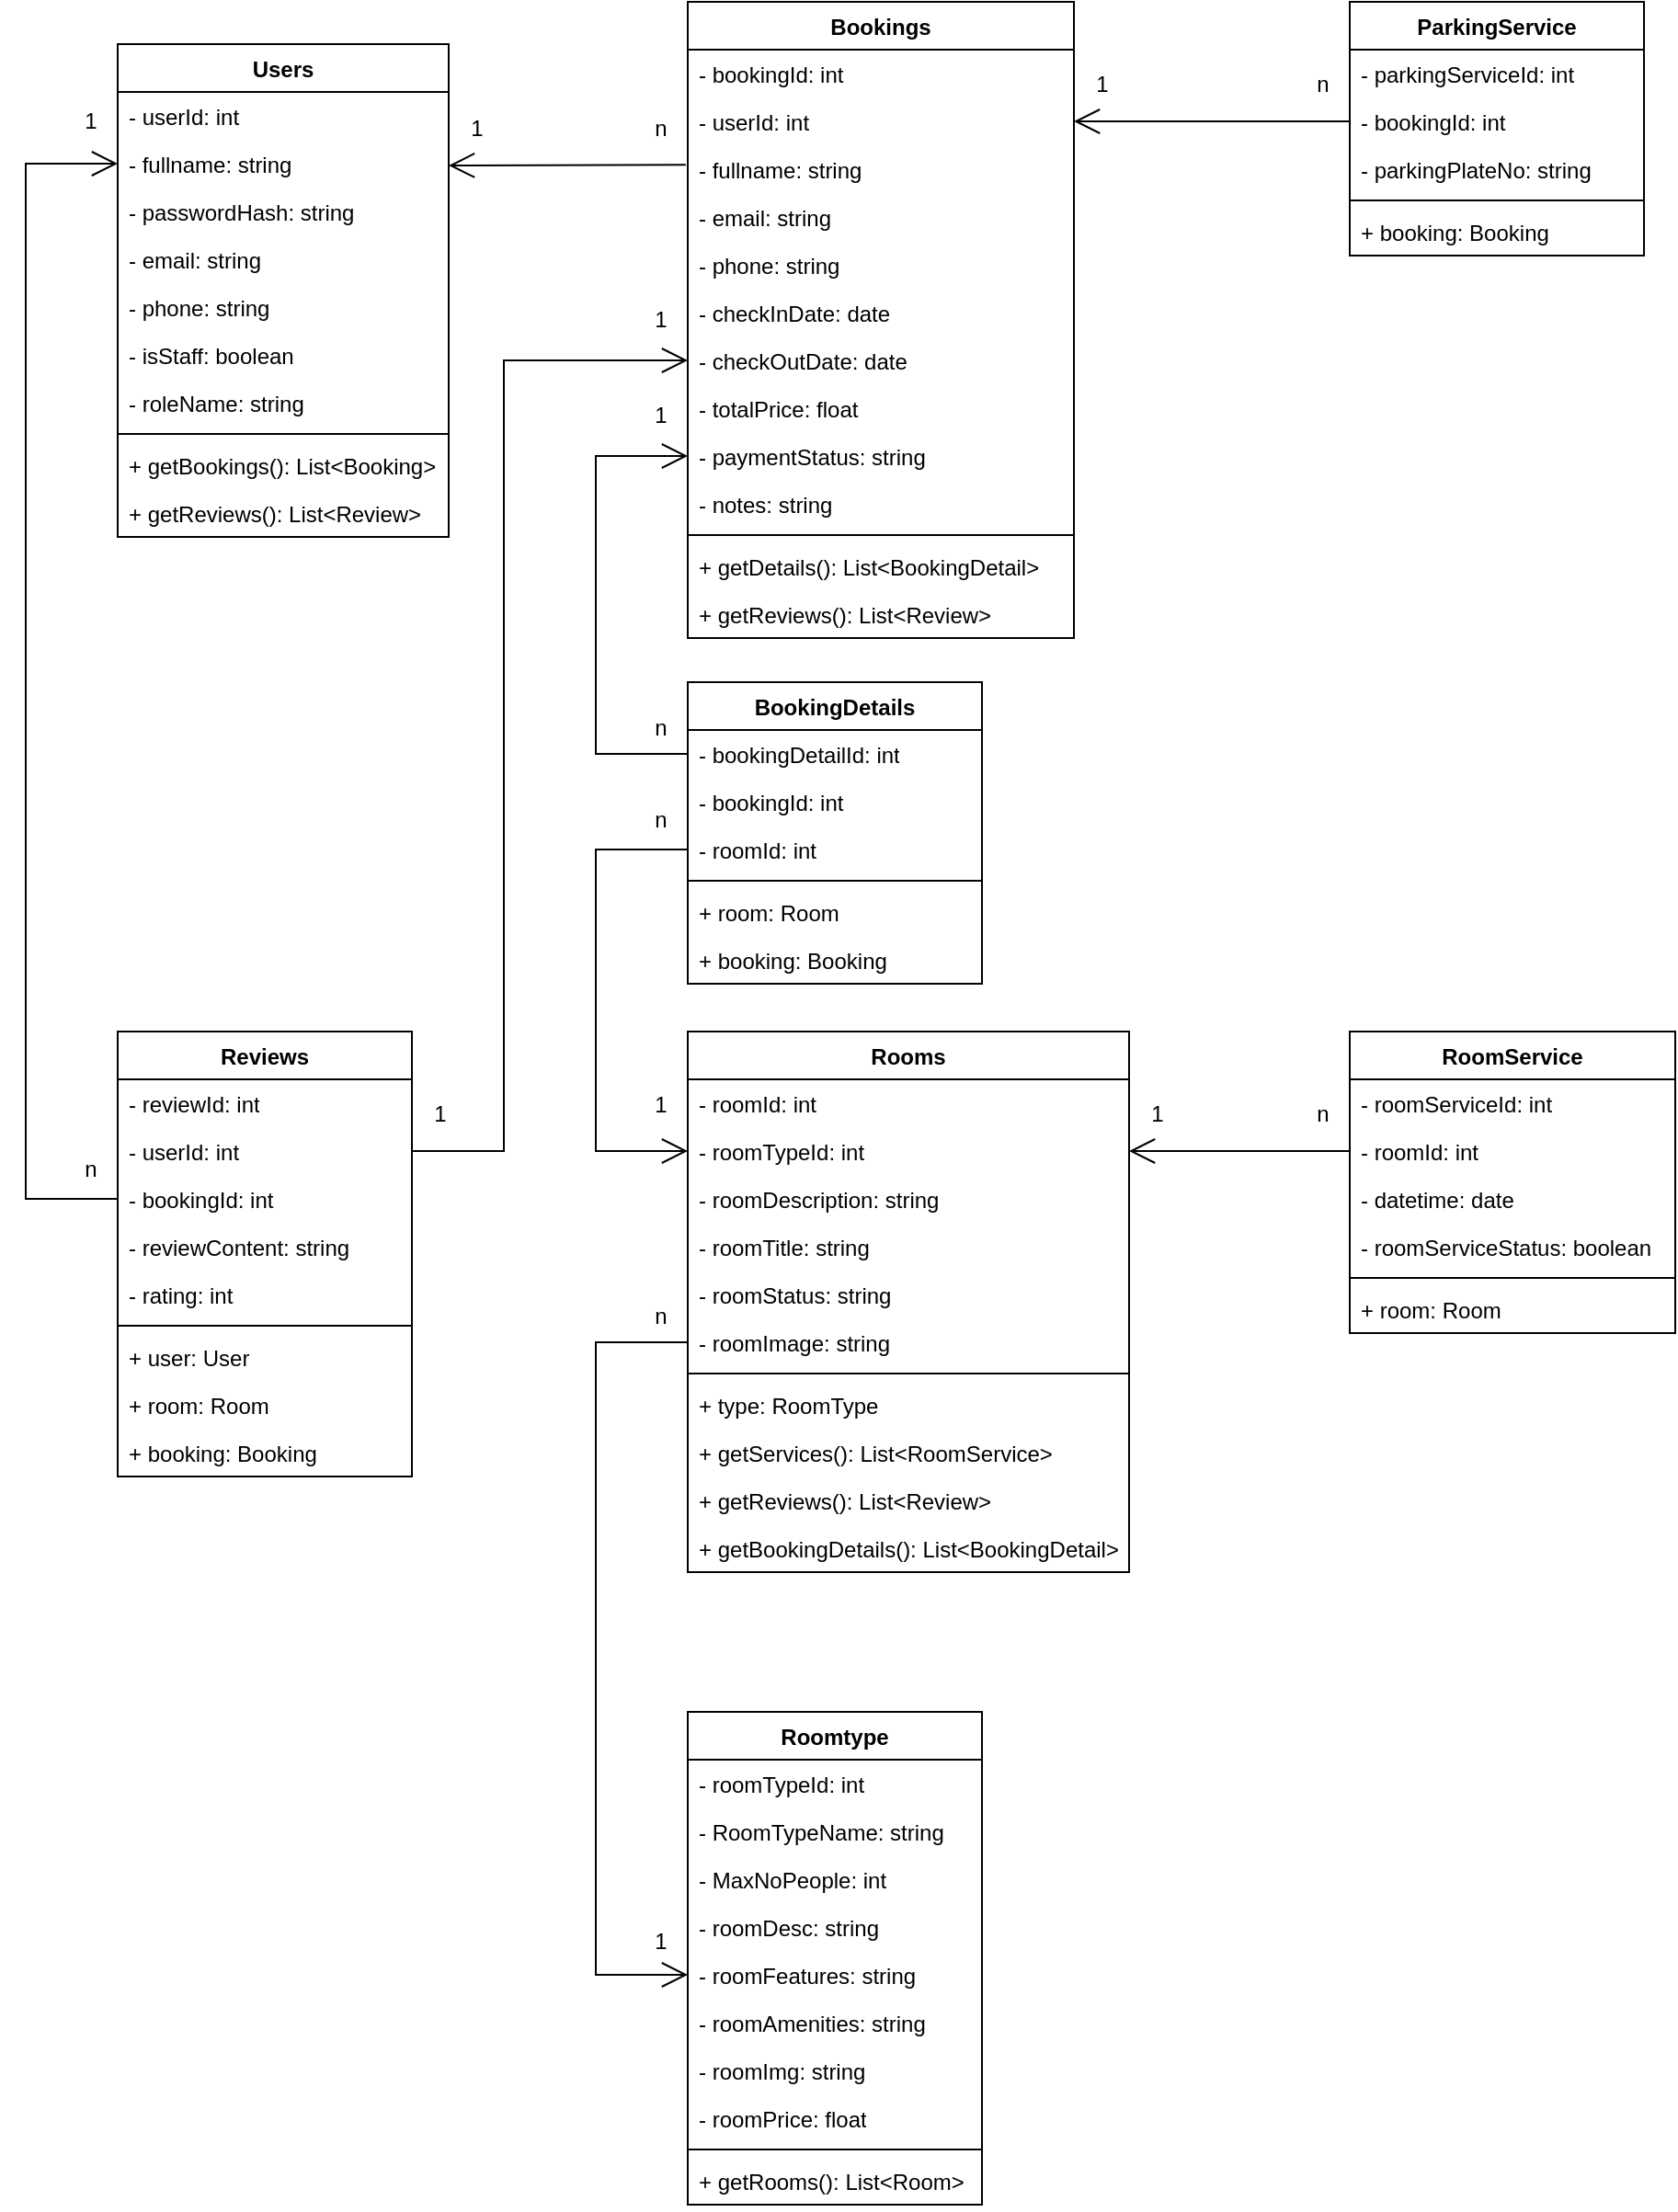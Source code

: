 <mxfile version="26.2.15">
  <diagram id="C5RBs43oDa-KdzZeNtuy" name="Page-1">
    <mxGraphModel dx="776" dy="907" grid="1" gridSize="10" guides="1" tooltips="1" connect="1" arrows="1" fold="1" page="1" pageScale="1" pageWidth="827" pageHeight="1169" math="0" shadow="0">
      <root>
        <mxCell id="WIyWlLk6GJQsqaUBKTNV-0" />
        <mxCell id="WIyWlLk6GJQsqaUBKTNV-1" parent="WIyWlLk6GJQsqaUBKTNV-0" />
        <mxCell id="vEDrDZnpiH5CbbKjE6tV-0" value="Users" style="swimlane;fontStyle=1;align=center;verticalAlign=top;childLayout=stackLayout;horizontal=1;startSize=26;horizontalStack=0;resizeParent=1;resizeParentMax=0;resizeLast=0;collapsible=1;marginBottom=0;whiteSpace=wrap;html=1;" parent="WIyWlLk6GJQsqaUBKTNV-1" vertex="1">
          <mxGeometry x="80" y="23" width="180" height="268" as="geometry" />
        </mxCell>
        <mxCell id="vEDrDZnpiH5CbbKjE6tV-1" value="- userId: int" style="text;strokeColor=none;fillColor=none;align=left;verticalAlign=top;spacingLeft=4;spacingRight=4;overflow=hidden;rotatable=0;points=[[0,0.5],[1,0.5]];portConstraint=eastwest;whiteSpace=wrap;html=1;" parent="vEDrDZnpiH5CbbKjE6tV-0" vertex="1">
          <mxGeometry y="26" width="180" height="26" as="geometry" />
        </mxCell>
        <mxCell id="vEDrDZnpiH5CbbKjE6tV-4" value="- fullname: string&lt;span style=&quot;color: rgba(0, 0, 0, 0); font-family: monospace; font-size: 0px; text-wrap-mode: nowrap;&quot;&gt;%3CmxGraphModel%3E%3Croot%3E%3CmxCell%20id%3D%220%22%2F%3E%3CmxCell%20id%3D%221%22%20parent%3D%220%22%2F%3E%3CmxCell%20id%3D%222%22%20value%3D%22%2B%20userId%3A%20int%22%20style%3D%22text%3BstrokeColor%3Dnone%3BfillColor%3Dnone%3Balign%3Dleft%3BverticalAlign%3Dtop%3BspacingLeft%3D4%3BspacingRight%3D4%3Boverflow%3Dhidden%3Brotatable%3D0%3Bpoints%3D%5B%5B0%2C0.5%5D%2C%5B1%2C0.5%5D%5D%3BportConstraint%3Deastwest%3BwhiteSpace%3Dwrap%3Bhtml%3D1%3B%22%20vertex%3D%221%22%20parent%3D%221%22%3E%3CmxGeometry%20x%3D%2290%22%20y%3D%2266%22%20width%3D%22160%22%20height%3D%2226%22%20as%3D%22geometry%22%2F%3E%3C%2FmxCell%3E%3C%2Froot%3E%3C%2FmxGraphModel%3E&lt;/span&gt;" style="text;strokeColor=none;fillColor=none;align=left;verticalAlign=top;spacingLeft=4;spacingRight=4;overflow=hidden;rotatable=0;points=[[0,0.5],[1,0.5]];portConstraint=eastwest;whiteSpace=wrap;html=1;" parent="vEDrDZnpiH5CbbKjE6tV-0" vertex="1">
          <mxGeometry y="52" width="180" height="26" as="geometry" />
        </mxCell>
        <mxCell id="2OZeZsZxE610ZGhc6zWZ-0" value="- passwordHash: string" style="text;strokeColor=none;fillColor=none;align=left;verticalAlign=top;spacingLeft=4;spacingRight=4;overflow=hidden;rotatable=0;points=[[0,0.5],[1,0.5]];portConstraint=eastwest;whiteSpace=wrap;html=1;" parent="vEDrDZnpiH5CbbKjE6tV-0" vertex="1">
          <mxGeometry y="78" width="180" height="26" as="geometry" />
        </mxCell>
        <mxCell id="vEDrDZnpiH5CbbKjE6tV-5" value="- email: string" style="text;strokeColor=none;fillColor=none;align=left;verticalAlign=top;spacingLeft=4;spacingRight=4;overflow=hidden;rotatable=0;points=[[0,0.5],[1,0.5]];portConstraint=eastwest;whiteSpace=wrap;html=1;" parent="vEDrDZnpiH5CbbKjE6tV-0" vertex="1">
          <mxGeometry y="104" width="180" height="26" as="geometry" />
        </mxCell>
        <mxCell id="vEDrDZnpiH5CbbKjE6tV-6" value="- phone: string" style="text;strokeColor=none;fillColor=none;align=left;verticalAlign=top;spacingLeft=4;spacingRight=4;overflow=hidden;rotatable=0;points=[[0,0.5],[1,0.5]];portConstraint=eastwest;whiteSpace=wrap;html=1;" parent="vEDrDZnpiH5CbbKjE6tV-0" vertex="1">
          <mxGeometry y="130" width="180" height="26" as="geometry" />
        </mxCell>
        <mxCell id="vEDrDZnpiH5CbbKjE6tV-7" value="- isStaff: boolean" style="text;strokeColor=none;fillColor=none;align=left;verticalAlign=top;spacingLeft=4;spacingRight=4;overflow=hidden;rotatable=0;points=[[0,0.5],[1,0.5]];portConstraint=eastwest;whiteSpace=wrap;html=1;" parent="vEDrDZnpiH5CbbKjE6tV-0" vertex="1">
          <mxGeometry y="156" width="180" height="26" as="geometry" />
        </mxCell>
        <mxCell id="vEDrDZnpiH5CbbKjE6tV-8" value="- roleName: string" style="text;strokeColor=none;fillColor=none;align=left;verticalAlign=top;spacingLeft=4;spacingRight=4;overflow=hidden;rotatable=0;points=[[0,0.5],[1,0.5]];portConstraint=eastwest;whiteSpace=wrap;html=1;" parent="vEDrDZnpiH5CbbKjE6tV-0" vertex="1">
          <mxGeometry y="182" width="180" height="26" as="geometry" />
        </mxCell>
        <mxCell id="vEDrDZnpiH5CbbKjE6tV-2" value="" style="line;strokeWidth=1;fillColor=none;align=left;verticalAlign=middle;spacingTop=-1;spacingLeft=3;spacingRight=3;rotatable=0;labelPosition=right;points=[];portConstraint=eastwest;strokeColor=inherit;" parent="vEDrDZnpiH5CbbKjE6tV-0" vertex="1">
          <mxGeometry y="208" width="180" height="8" as="geometry" />
        </mxCell>
        <mxCell id="--aopiE_S6qEhzwqPp9I-0" value="+ getBookings(): List&amp;lt;Booking&amp;gt;" style="text;strokeColor=none;fillColor=none;align=left;verticalAlign=top;spacingLeft=4;spacingRight=4;overflow=hidden;rotatable=0;points=[[0,0.5],[1,0.5]];portConstraint=eastwest;whiteSpace=wrap;html=1;" parent="vEDrDZnpiH5CbbKjE6tV-0" vertex="1">
          <mxGeometry y="216" width="180" height="26" as="geometry" />
        </mxCell>
        <mxCell id="vEDrDZnpiH5CbbKjE6tV-3" value="+ getReviews(): List&amp;lt;Review&amp;gt;" style="text;strokeColor=none;fillColor=none;align=left;verticalAlign=top;spacingLeft=4;spacingRight=4;overflow=hidden;rotatable=0;points=[[0,0.5],[1,0.5]];portConstraint=eastwest;whiteSpace=wrap;html=1;" parent="vEDrDZnpiH5CbbKjE6tV-0" vertex="1">
          <mxGeometry y="242" width="180" height="26" as="geometry" />
        </mxCell>
        <mxCell id="vEDrDZnpiH5CbbKjE6tV-65" value="Bookings" style="swimlane;fontStyle=1;align=center;verticalAlign=top;childLayout=stackLayout;horizontal=1;startSize=26;horizontalStack=0;resizeParent=1;resizeParentMax=0;resizeLast=0;collapsible=1;marginBottom=0;whiteSpace=wrap;html=1;" parent="WIyWlLk6GJQsqaUBKTNV-1" vertex="1">
          <mxGeometry x="390" width="210" height="346" as="geometry" />
        </mxCell>
        <mxCell id="vEDrDZnpiH5CbbKjE6tV-74" value="- bookingId: int" style="text;strokeColor=none;fillColor=none;align=left;verticalAlign=top;spacingLeft=4;spacingRight=4;overflow=hidden;rotatable=0;points=[[0,0.5],[1,0.5]];portConstraint=eastwest;whiteSpace=wrap;html=1;" parent="vEDrDZnpiH5CbbKjE6tV-65" vertex="1">
          <mxGeometry y="26" width="210" height="26" as="geometry" />
        </mxCell>
        <mxCell id="vEDrDZnpiH5CbbKjE6tV-66" value="- userId: int" style="text;strokeColor=none;fillColor=none;align=left;verticalAlign=top;spacingLeft=4;spacingRight=4;overflow=hidden;rotatable=0;points=[[0,0.5],[1,0.5]];portConstraint=eastwest;whiteSpace=wrap;html=1;" parent="vEDrDZnpiH5CbbKjE6tV-65" vertex="1">
          <mxGeometry y="52" width="210" height="26" as="geometry" />
        </mxCell>
        <mxCell id="vEDrDZnpiH5CbbKjE6tV-67" value="- fullname: string&lt;span style=&quot;color: rgba(0, 0, 0, 0); font-family: monospace; font-size: 0px; text-wrap-mode: nowrap;&quot;&gt;%3CmxGraphModel%3E%3Croot%3E%3CmxCell%20id%3D%220%22%2F%3E%3CmxCell%20id%3D%221%22%20parent%3D%220%22%2F%3E%3CmxCell%20id%3D%222%22%20value%3D%22%2B%20userId%3A%20int%22%20style%3D%22text%3BstrokeColor%3Dnone%3BfillColor%3Dnone%3Balign%3Dleft%3BverticalAlign%3Dtop%3BspacingLeft%3D4%3BspacingRight%3D4%3Boverflow%3Dhidden%3Brotatable%3D0%3Bpoints%3D%5B%5B0%2C0.5%5D%2C%5B1%2C0.5%5D%5D%3BportConstraint%3Deastwest%3BwhiteSpace%3Dwrap%3Bhtml%3D1%3B%22%20vertex%3D%221%22%20parent%3D%221%22%3E%3CmxGeometry%20x%3D%2290%22%20y%3D%2266%22%20width%3D%22160%22%20height%3D%2226%22%20as%3D%22geometry%22%2F%3E%3C%2FmxCell%3E%3C%2Froot%3E%3C%2FmxGraphModel%3E&lt;/span&gt;" style="text;strokeColor=none;fillColor=none;align=left;verticalAlign=top;spacingLeft=4;spacingRight=4;overflow=hidden;rotatable=0;points=[[0,0.5],[1,0.5]];portConstraint=eastwest;whiteSpace=wrap;html=1;" parent="vEDrDZnpiH5CbbKjE6tV-65" vertex="1">
          <mxGeometry y="78" width="210" height="26" as="geometry" />
        </mxCell>
        <mxCell id="vEDrDZnpiH5CbbKjE6tV-68" value="- email: string" style="text;strokeColor=none;fillColor=none;align=left;verticalAlign=top;spacingLeft=4;spacingRight=4;overflow=hidden;rotatable=0;points=[[0,0.5],[1,0.5]];portConstraint=eastwest;whiteSpace=wrap;html=1;" parent="vEDrDZnpiH5CbbKjE6tV-65" vertex="1">
          <mxGeometry y="104" width="210" height="26" as="geometry" />
        </mxCell>
        <mxCell id="vEDrDZnpiH5CbbKjE6tV-69" value="- phone: string" style="text;strokeColor=none;fillColor=none;align=left;verticalAlign=top;spacingLeft=4;spacingRight=4;overflow=hidden;rotatable=0;points=[[0,0.5],[1,0.5]];portConstraint=eastwest;whiteSpace=wrap;html=1;" parent="vEDrDZnpiH5CbbKjE6tV-65" vertex="1">
          <mxGeometry y="130" width="210" height="26" as="geometry" />
        </mxCell>
        <mxCell id="vEDrDZnpiH5CbbKjE6tV-70" value="- checkInDate: date" style="text;strokeColor=none;fillColor=none;align=left;verticalAlign=top;spacingLeft=4;spacingRight=4;overflow=hidden;rotatable=0;points=[[0,0.5],[1,0.5]];portConstraint=eastwest;whiteSpace=wrap;html=1;" parent="vEDrDZnpiH5CbbKjE6tV-65" vertex="1">
          <mxGeometry y="156" width="210" height="26" as="geometry" />
        </mxCell>
        <mxCell id="vEDrDZnpiH5CbbKjE6tV-71" value="- checkOutDate: date" style="text;strokeColor=none;fillColor=none;align=left;verticalAlign=top;spacingLeft=4;spacingRight=4;overflow=hidden;rotatable=0;points=[[0,0.5],[1,0.5]];portConstraint=eastwest;whiteSpace=wrap;html=1;" parent="vEDrDZnpiH5CbbKjE6tV-65" vertex="1">
          <mxGeometry y="182" width="210" height="26" as="geometry" />
        </mxCell>
        <mxCell id="vEDrDZnpiH5CbbKjE6tV-75" value="- totalPrice: float" style="text;strokeColor=none;fillColor=none;align=left;verticalAlign=top;spacingLeft=4;spacingRight=4;overflow=hidden;rotatable=0;points=[[0,0.5],[1,0.5]];portConstraint=eastwest;whiteSpace=wrap;html=1;" parent="vEDrDZnpiH5CbbKjE6tV-65" vertex="1">
          <mxGeometry y="208" width="210" height="26" as="geometry" />
        </mxCell>
        <mxCell id="vEDrDZnpiH5CbbKjE6tV-76" value="- paymentStatus: string" style="text;strokeColor=none;fillColor=none;align=left;verticalAlign=top;spacingLeft=4;spacingRight=4;overflow=hidden;rotatable=0;points=[[0,0.5],[1,0.5]];portConstraint=eastwest;whiteSpace=wrap;html=1;" parent="vEDrDZnpiH5CbbKjE6tV-65" vertex="1">
          <mxGeometry y="234" width="210" height="26" as="geometry" />
        </mxCell>
        <mxCell id="2OZeZsZxE610ZGhc6zWZ-1" value="- notes: string" style="text;strokeColor=none;fillColor=none;align=left;verticalAlign=top;spacingLeft=4;spacingRight=4;overflow=hidden;rotatable=0;points=[[0,0.5],[1,0.5]];portConstraint=eastwest;whiteSpace=wrap;html=1;" parent="vEDrDZnpiH5CbbKjE6tV-65" vertex="1">
          <mxGeometry y="260" width="210" height="26" as="geometry" />
        </mxCell>
        <mxCell id="vEDrDZnpiH5CbbKjE6tV-72" value="" style="line;strokeWidth=1;fillColor=none;align=left;verticalAlign=middle;spacingTop=-1;spacingLeft=3;spacingRight=3;rotatable=0;labelPosition=right;points=[];portConstraint=eastwest;strokeColor=inherit;" parent="vEDrDZnpiH5CbbKjE6tV-65" vertex="1">
          <mxGeometry y="286" width="210" height="8" as="geometry" />
        </mxCell>
        <mxCell id="vEDrDZnpiH5CbbKjE6tV-73" value="+ getDetails(): List&amp;lt;BookingDetail&amp;gt;" style="text;strokeColor=none;fillColor=none;align=left;verticalAlign=top;spacingLeft=4;spacingRight=4;overflow=hidden;rotatable=0;points=[[0,0.5],[1,0.5]];portConstraint=eastwest;whiteSpace=wrap;html=1;" parent="vEDrDZnpiH5CbbKjE6tV-65" vertex="1">
          <mxGeometry y="294" width="210" height="26" as="geometry" />
        </mxCell>
        <mxCell id="--aopiE_S6qEhzwqPp9I-5" value="+ getReviews(): List&amp;lt;Review&amp;gt;" style="text;strokeColor=none;fillColor=none;align=left;verticalAlign=top;spacingLeft=4;spacingRight=4;overflow=hidden;rotatable=0;points=[[0,0.5],[1,0.5]];portConstraint=eastwest;whiteSpace=wrap;html=1;" parent="vEDrDZnpiH5CbbKjE6tV-65" vertex="1">
          <mxGeometry y="320" width="210" height="26" as="geometry" />
        </mxCell>
        <mxCell id="vEDrDZnpiH5CbbKjE6tV-77" value="ParkingService" style="swimlane;fontStyle=1;align=center;verticalAlign=top;childLayout=stackLayout;horizontal=1;startSize=26;horizontalStack=0;resizeParent=1;resizeParentMax=0;resizeLast=0;collapsible=1;marginBottom=0;whiteSpace=wrap;html=1;" parent="WIyWlLk6GJQsqaUBKTNV-1" vertex="1">
          <mxGeometry x="750" width="160" height="138" as="geometry" />
        </mxCell>
        <mxCell id="vEDrDZnpiH5CbbKjE6tV-78" value="- parkingServiceId: int" style="text;strokeColor=none;fillColor=none;align=left;verticalAlign=top;spacingLeft=4;spacingRight=4;overflow=hidden;rotatable=0;points=[[0,0.5],[1,0.5]];portConstraint=eastwest;whiteSpace=wrap;html=1;" parent="vEDrDZnpiH5CbbKjE6tV-77" vertex="1">
          <mxGeometry y="26" width="160" height="26" as="geometry" />
        </mxCell>
        <mxCell id="vEDrDZnpiH5CbbKjE6tV-79" value="- bookingId: int&lt;span style=&quot;color: rgba(0, 0, 0, 0); font-family: monospace; font-size: 0px; text-wrap-mode: nowrap;&quot;&gt;%3CmxGraphModel%3E%3Croot%3E%3CmxCell%20id%3D%220%22%2F%3E%3CmxCell%20id%3D%221%22%20parent%3D%220%22%2F%3E%3CmxCell%20id%3D%222%22%20value%3D%22%2B%20userId%3A%20int%22%20style%3D%22text%3BstrokeColor%3Dnone%3BfillColor%3Dnone%3Balign%3Dleft%3BverticalAlign%3Dtop%3BspacingLeft%3D4%3BspacingRight%3D4%3Boverflow%3Dhidden%3Brotatable%3D0%3Bpoints%3D%5B%5B0%2C0.5%5D%2C%5B1%2C0.5%5D%5D%3BportConstraint%3Deastwest%3BwhiteSpace%3Dwrap%3Bhtml%3D1%3B%22%20vertex%3D%221%22%20parent%3D%221%22%3E%3CmxGeometry%20x%3D%2290%22%20y%3D%2266%22%20width%3D%22160%22%20height%3D%2226%22%20as%3D%22geometry%22%2F%3E%3C%2FmxCell%3E%3C%2Froot%3E%3C%2FmxGraphModel%3E&lt;/span&gt;" style="text;strokeColor=none;fillColor=none;align=left;verticalAlign=top;spacingLeft=4;spacingRight=4;overflow=hidden;rotatable=0;points=[[0,0.5],[1,0.5]];portConstraint=eastwest;whiteSpace=wrap;html=1;" parent="vEDrDZnpiH5CbbKjE6tV-77" vertex="1">
          <mxGeometry y="52" width="160" height="26" as="geometry" />
        </mxCell>
        <mxCell id="vEDrDZnpiH5CbbKjE6tV-80" value="- parkingPlateNo: string" style="text;strokeColor=none;fillColor=none;align=left;verticalAlign=top;spacingLeft=4;spacingRight=4;overflow=hidden;rotatable=0;points=[[0,0.5],[1,0.5]];portConstraint=eastwest;whiteSpace=wrap;html=1;" parent="vEDrDZnpiH5CbbKjE6tV-77" vertex="1">
          <mxGeometry y="78" width="160" height="26" as="geometry" />
        </mxCell>
        <mxCell id="vEDrDZnpiH5CbbKjE6tV-84" value="" style="line;strokeWidth=1;fillColor=none;align=left;verticalAlign=middle;spacingTop=-1;spacingLeft=3;spacingRight=3;rotatable=0;labelPosition=right;points=[];portConstraint=eastwest;strokeColor=inherit;" parent="vEDrDZnpiH5CbbKjE6tV-77" vertex="1">
          <mxGeometry y="104" width="160" height="8" as="geometry" />
        </mxCell>
        <mxCell id="vEDrDZnpiH5CbbKjE6tV-85" value="+ booking: Booking" style="text;strokeColor=none;fillColor=none;align=left;verticalAlign=top;spacingLeft=4;spacingRight=4;overflow=hidden;rotatable=0;points=[[0,0.5],[1,0.5]];portConstraint=eastwest;whiteSpace=wrap;html=1;" parent="vEDrDZnpiH5CbbKjE6tV-77" vertex="1">
          <mxGeometry y="112" width="160" height="26" as="geometry" />
        </mxCell>
        <mxCell id="vEDrDZnpiH5CbbKjE6tV-86" value="Reviews" style="swimlane;fontStyle=1;align=center;verticalAlign=top;childLayout=stackLayout;horizontal=1;startSize=26;horizontalStack=0;resizeParent=1;resizeParentMax=0;resizeLast=0;collapsible=1;marginBottom=0;whiteSpace=wrap;html=1;" parent="WIyWlLk6GJQsqaUBKTNV-1" vertex="1">
          <mxGeometry x="80" y="560" width="160" height="242" as="geometry" />
        </mxCell>
        <mxCell id="vEDrDZnpiH5CbbKjE6tV-87" value="- reviewId: int" style="text;strokeColor=none;fillColor=none;align=left;verticalAlign=top;spacingLeft=4;spacingRight=4;overflow=hidden;rotatable=0;points=[[0,0.5],[1,0.5]];portConstraint=eastwest;whiteSpace=wrap;html=1;" parent="vEDrDZnpiH5CbbKjE6tV-86" vertex="1">
          <mxGeometry y="26" width="160" height="26" as="geometry" />
        </mxCell>
        <mxCell id="vEDrDZnpiH5CbbKjE6tV-88" value="- userId: int&lt;span style=&quot;color: rgba(0, 0, 0, 0); font-family: monospace; font-size: 0px; text-wrap-mode: nowrap;&quot;&gt;%3CmxGraphModel%3E%3Croot%3E%3CmxCell%20id%3D%220%22%2F%3E%3CmxCell%20id%3D%221%22%20parent%3D%220%22%2F%3E%3CmxCell%20id%3D%222%22%20value%3D%22%2B%20userId%3A%20int%22%20style%3D%22text%3BstrokeColor%3Dnone%3BfillColor%3Dnone%3Balign%3Dleft%3BverticalAlign%3Dtop%3BspacingLeft%3D4%3BspacingRight%3D4%3Boverflow%3Dhidden%3Brotatable%3D0%3Bpoints%3D%5B%5B0%2C0.5%5D%2C%5B1%2C0.5%5D%5D%3BportConstraint%3Deastwest%3BwhiteSpace%3Dwrap%3Bhtml%3D1%3B%22%20vertex%3D%221%22%20parent%3D%221%22%3E%3CmxGeometry%20x%3D%2290%22%20y%3D%2266%22%20width%3D%22160%22%20height%3D%2226%22%20as%3D%22geometry%22%2F%3E%3C%2FmxCell%3E%3C%2Froot%3E%3C%2FmxGraphModel%3E&lt;/span&gt;" style="text;strokeColor=none;fillColor=none;align=left;verticalAlign=top;spacingLeft=4;spacingRight=4;overflow=hidden;rotatable=0;points=[[0,0.5],[1,0.5]];portConstraint=eastwest;whiteSpace=wrap;html=1;" parent="vEDrDZnpiH5CbbKjE6tV-86" vertex="1">
          <mxGeometry y="52" width="160" height="26" as="geometry" />
        </mxCell>
        <mxCell id="vEDrDZnpiH5CbbKjE6tV-90" value="- bookingId: int" style="text;strokeColor=none;fillColor=none;align=left;verticalAlign=top;spacingLeft=4;spacingRight=4;overflow=hidden;rotatable=0;points=[[0,0.5],[1,0.5]];portConstraint=eastwest;whiteSpace=wrap;html=1;" parent="vEDrDZnpiH5CbbKjE6tV-86" vertex="1">
          <mxGeometry y="78" width="160" height="26" as="geometry" />
        </mxCell>
        <mxCell id="vEDrDZnpiH5CbbKjE6tV-91" value="- reviewContent: string" style="text;strokeColor=none;fillColor=none;align=left;verticalAlign=top;spacingLeft=4;spacingRight=4;overflow=hidden;rotatable=0;points=[[0,0.5],[1,0.5]];portConstraint=eastwest;whiteSpace=wrap;html=1;" parent="vEDrDZnpiH5CbbKjE6tV-86" vertex="1">
          <mxGeometry y="104" width="160" height="26" as="geometry" />
        </mxCell>
        <mxCell id="vEDrDZnpiH5CbbKjE6tV-92" value="- rating: int" style="text;strokeColor=none;fillColor=none;align=left;verticalAlign=top;spacingLeft=4;spacingRight=4;overflow=hidden;rotatable=0;points=[[0,0.5],[1,0.5]];portConstraint=eastwest;whiteSpace=wrap;html=1;" parent="vEDrDZnpiH5CbbKjE6tV-86" vertex="1">
          <mxGeometry y="130" width="160" height="26" as="geometry" />
        </mxCell>
        <mxCell id="vEDrDZnpiH5CbbKjE6tV-93" value="" style="line;strokeWidth=1;fillColor=none;align=left;verticalAlign=middle;spacingTop=-1;spacingLeft=3;spacingRight=3;rotatable=0;labelPosition=right;points=[];portConstraint=eastwest;strokeColor=inherit;" parent="vEDrDZnpiH5CbbKjE6tV-86" vertex="1">
          <mxGeometry y="156" width="160" height="8" as="geometry" />
        </mxCell>
        <mxCell id="vEDrDZnpiH5CbbKjE6tV-94" value="+ user: User&amp;nbsp;" style="text;strokeColor=none;fillColor=none;align=left;verticalAlign=top;spacingLeft=4;spacingRight=4;overflow=hidden;rotatable=0;points=[[0,0.5],[1,0.5]];portConstraint=eastwest;whiteSpace=wrap;html=1;" parent="vEDrDZnpiH5CbbKjE6tV-86" vertex="1">
          <mxGeometry y="164" width="160" height="26" as="geometry" />
        </mxCell>
        <mxCell id="--aopiE_S6qEhzwqPp9I-7" value="+ room: Room" style="text;strokeColor=none;fillColor=none;align=left;verticalAlign=top;spacingLeft=4;spacingRight=4;overflow=hidden;rotatable=0;points=[[0,0.5],[1,0.5]];portConstraint=eastwest;whiteSpace=wrap;html=1;" parent="vEDrDZnpiH5CbbKjE6tV-86" vertex="1">
          <mxGeometry y="190" width="160" height="26" as="geometry" />
        </mxCell>
        <mxCell id="--aopiE_S6qEhzwqPp9I-8" value="+ booking: Booking" style="text;strokeColor=none;fillColor=none;align=left;verticalAlign=top;spacingLeft=4;spacingRight=4;overflow=hidden;rotatable=0;points=[[0,0.5],[1,0.5]];portConstraint=eastwest;whiteSpace=wrap;html=1;" parent="vEDrDZnpiH5CbbKjE6tV-86" vertex="1">
          <mxGeometry y="216" width="160" height="26" as="geometry" />
        </mxCell>
        <mxCell id="vEDrDZnpiH5CbbKjE6tV-95" value="BookingDetails" style="swimlane;fontStyle=1;align=center;verticalAlign=top;childLayout=stackLayout;horizontal=1;startSize=26;horizontalStack=0;resizeParent=1;resizeParentMax=0;resizeLast=0;collapsible=1;marginBottom=0;whiteSpace=wrap;html=1;" parent="WIyWlLk6GJQsqaUBKTNV-1" vertex="1">
          <mxGeometry x="390" y="370" width="160" height="164" as="geometry" />
        </mxCell>
        <mxCell id="vEDrDZnpiH5CbbKjE6tV-107" value="- bookingDetailId: int" style="text;strokeColor=none;fillColor=none;align=left;verticalAlign=top;spacingLeft=4;spacingRight=4;overflow=hidden;rotatable=0;points=[[0,0.5],[1,0.5]];portConstraint=eastwest;whiteSpace=wrap;html=1;" parent="vEDrDZnpiH5CbbKjE6tV-95" vertex="1">
          <mxGeometry y="26" width="160" height="26" as="geometry" />
        </mxCell>
        <mxCell id="vEDrDZnpiH5CbbKjE6tV-96" value="- bookingId: int" style="text;strokeColor=none;fillColor=none;align=left;verticalAlign=top;spacingLeft=4;spacingRight=4;overflow=hidden;rotatable=0;points=[[0,0.5],[1,0.5]];portConstraint=eastwest;whiteSpace=wrap;html=1;" parent="vEDrDZnpiH5CbbKjE6tV-95" vertex="1">
          <mxGeometry y="52" width="160" height="26" as="geometry" />
        </mxCell>
        <mxCell id="vEDrDZnpiH5CbbKjE6tV-104" value="- roomId: int" style="text;strokeColor=none;fillColor=none;align=left;verticalAlign=top;spacingLeft=4;spacingRight=4;overflow=hidden;rotatable=0;points=[[0,0.5],[1,0.5]];portConstraint=eastwest;whiteSpace=wrap;html=1;" parent="vEDrDZnpiH5CbbKjE6tV-95" vertex="1">
          <mxGeometry y="78" width="160" height="26" as="geometry" />
        </mxCell>
        <mxCell id="vEDrDZnpiH5CbbKjE6tV-105" value="" style="line;strokeWidth=1;fillColor=none;align=left;verticalAlign=middle;spacingTop=-1;spacingLeft=3;spacingRight=3;rotatable=0;labelPosition=right;points=[];portConstraint=eastwest;strokeColor=inherit;" parent="vEDrDZnpiH5CbbKjE6tV-95" vertex="1">
          <mxGeometry y="104" width="160" height="8" as="geometry" />
        </mxCell>
        <mxCell id="vEDrDZnpiH5CbbKjE6tV-106" value="+ room: Room" style="text;strokeColor=none;fillColor=none;align=left;verticalAlign=top;spacingLeft=4;spacingRight=4;overflow=hidden;rotatable=0;points=[[0,0.5],[1,0.5]];portConstraint=eastwest;whiteSpace=wrap;html=1;" parent="vEDrDZnpiH5CbbKjE6tV-95" vertex="1">
          <mxGeometry y="112" width="160" height="26" as="geometry" />
        </mxCell>
        <mxCell id="--aopiE_S6qEhzwqPp9I-6" value="+ booking: Booking" style="text;strokeColor=none;fillColor=none;align=left;verticalAlign=top;spacingLeft=4;spacingRight=4;overflow=hidden;rotatable=0;points=[[0,0.5],[1,0.5]];portConstraint=eastwest;whiteSpace=wrap;html=1;" parent="vEDrDZnpiH5CbbKjE6tV-95" vertex="1">
          <mxGeometry y="138" width="160" height="26" as="geometry" />
        </mxCell>
        <mxCell id="vEDrDZnpiH5CbbKjE6tV-108" value="Rooms" style="swimlane;fontStyle=1;align=center;verticalAlign=top;childLayout=stackLayout;horizontal=1;startSize=26;horizontalStack=0;resizeParent=1;resizeParentMax=0;resizeLast=0;collapsible=1;marginBottom=0;whiteSpace=wrap;html=1;" parent="WIyWlLk6GJQsqaUBKTNV-1" vertex="1">
          <mxGeometry x="390" y="560" width="240" height="294" as="geometry" />
        </mxCell>
        <mxCell id="vEDrDZnpiH5CbbKjE6tV-111" value="- roomId: int" style="text;strokeColor=none;fillColor=none;align=left;verticalAlign=top;spacingLeft=4;spacingRight=4;overflow=hidden;rotatable=0;points=[[0,0.5],[1,0.5]];portConstraint=eastwest;whiteSpace=wrap;html=1;" parent="vEDrDZnpiH5CbbKjE6tV-108" vertex="1">
          <mxGeometry y="26" width="240" height="26" as="geometry" />
        </mxCell>
        <mxCell id="vEDrDZnpiH5CbbKjE6tV-109" value="- roomTypeId: int" style="text;strokeColor=none;fillColor=none;align=left;verticalAlign=top;spacingLeft=4;spacingRight=4;overflow=hidden;rotatable=0;points=[[0,0.5],[1,0.5]];portConstraint=eastwest;whiteSpace=wrap;html=1;" parent="vEDrDZnpiH5CbbKjE6tV-108" vertex="1">
          <mxGeometry y="52" width="240" height="26" as="geometry" />
        </mxCell>
        <mxCell id="vEDrDZnpiH5CbbKjE6tV-110" value="- roomDescription: string&lt;span style=&quot;color: rgba(0, 0, 0, 0); font-family: monospace; font-size: 0px; text-wrap-mode: nowrap;&quot;&gt;%3CmxGraphModel%3E%3Croot%3E%3CmxCell%20id%3D%220%22%2F%3E%3CmxCell%20id%3D%221%22%20parent%3D%220%22%2F%3E%3CmxCell%20id%3D%222%22%20value%3D%22%2B%20userId%3A%20int%22%20style%3D%22text%3BstrokeColor%3Dnone%3BfillColor%3Dnone%3Balign%3Dleft%3BverticalAlign%3Dtop%3BspacingLeft%3D4%3BspacingRight%3D4%3Boverflow%3Dhidden%3Brotatable%3D0%3Bpoints%3D%5B%5B0%2C0.5%5D%2C%5B1%2C0.5%5D%5D%3BportConstraint%3Deastwest%3BwhiteSpace%3Dwrap%3Bhtml%3D1%3B%22%20vertex%3D%221%22%20parent%3D%221%22%3E%3CmxGeometry%20x%3D%2290%22%20y%3D%2266%22%20width%3D%22160%22%20height%3D%2226%22%20as%3D%22geometry%22%2F%3E%3C%2FmxCell%3E%3C%2Froot%3E%3C%2FmxGraphModel%3E&lt;/span&gt;" style="text;strokeColor=none;fillColor=none;align=left;verticalAlign=top;spacingLeft=4;spacingRight=4;overflow=hidden;rotatable=0;points=[[0,0.5],[1,0.5]];portConstraint=eastwest;whiteSpace=wrap;html=1;" parent="vEDrDZnpiH5CbbKjE6tV-108" vertex="1">
          <mxGeometry y="78" width="240" height="26" as="geometry" />
        </mxCell>
        <mxCell id="vEDrDZnpiH5CbbKjE6tV-112" value="- roomTitle: string" style="text;strokeColor=none;fillColor=none;align=left;verticalAlign=top;spacingLeft=4;spacingRight=4;overflow=hidden;rotatable=0;points=[[0,0.5],[1,0.5]];portConstraint=eastwest;whiteSpace=wrap;html=1;" parent="vEDrDZnpiH5CbbKjE6tV-108" vertex="1">
          <mxGeometry y="104" width="240" height="26" as="geometry" />
        </mxCell>
        <mxCell id="vEDrDZnpiH5CbbKjE6tV-113" value="- roomStatus: string" style="text;strokeColor=none;fillColor=none;align=left;verticalAlign=top;spacingLeft=4;spacingRight=4;overflow=hidden;rotatable=0;points=[[0,0.5],[1,0.5]];portConstraint=eastwest;whiteSpace=wrap;html=1;" parent="vEDrDZnpiH5CbbKjE6tV-108" vertex="1">
          <mxGeometry y="130" width="240" height="26" as="geometry" />
        </mxCell>
        <mxCell id="vEDrDZnpiH5CbbKjE6tV-114" value="- roomImage: string" style="text;strokeColor=none;fillColor=none;align=left;verticalAlign=top;spacingLeft=4;spacingRight=4;overflow=hidden;rotatable=0;points=[[0,0.5],[1,0.5]];portConstraint=eastwest;whiteSpace=wrap;html=1;" parent="vEDrDZnpiH5CbbKjE6tV-108" vertex="1">
          <mxGeometry y="156" width="240" height="26" as="geometry" />
        </mxCell>
        <mxCell id="vEDrDZnpiH5CbbKjE6tV-115" value="" style="line;strokeWidth=1;fillColor=none;align=left;verticalAlign=middle;spacingTop=-1;spacingLeft=3;spacingRight=3;rotatable=0;labelPosition=right;points=[];portConstraint=eastwest;strokeColor=inherit;" parent="vEDrDZnpiH5CbbKjE6tV-108" vertex="1">
          <mxGeometry y="182" width="240" height="8" as="geometry" />
        </mxCell>
        <mxCell id="vEDrDZnpiH5CbbKjE6tV-116" value="+ type: RoomType" style="text;strokeColor=none;fillColor=none;align=left;verticalAlign=top;spacingLeft=4;spacingRight=4;overflow=hidden;rotatable=0;points=[[0,0.5],[1,0.5]];portConstraint=eastwest;whiteSpace=wrap;html=1;" parent="vEDrDZnpiH5CbbKjE6tV-108" vertex="1">
          <mxGeometry y="190" width="240" height="26" as="geometry" />
        </mxCell>
        <mxCell id="--aopiE_S6qEhzwqPp9I-1" value="+ getServices(): List&amp;lt;RoomService&amp;gt;" style="text;strokeColor=none;fillColor=none;align=left;verticalAlign=top;spacingLeft=4;spacingRight=4;overflow=hidden;rotatable=0;points=[[0,0.5],[1,0.5]];portConstraint=eastwest;whiteSpace=wrap;html=1;" parent="vEDrDZnpiH5CbbKjE6tV-108" vertex="1">
          <mxGeometry y="216" width="240" height="26" as="geometry" />
        </mxCell>
        <mxCell id="--aopiE_S6qEhzwqPp9I-2" value="+ getReviews(): List&amp;lt;Review&amp;gt;" style="text;strokeColor=none;fillColor=none;align=left;verticalAlign=top;spacingLeft=4;spacingRight=4;overflow=hidden;rotatable=0;points=[[0,0.5],[1,0.5]];portConstraint=eastwest;whiteSpace=wrap;html=1;" parent="vEDrDZnpiH5CbbKjE6tV-108" vertex="1">
          <mxGeometry y="242" width="240" height="26" as="geometry" />
        </mxCell>
        <mxCell id="--aopiE_S6qEhzwqPp9I-3" value="+ getBookingDetails(): List&amp;lt;BookingDetail&amp;gt;" style="text;strokeColor=none;fillColor=none;align=left;verticalAlign=top;spacingLeft=4;spacingRight=4;overflow=hidden;rotatable=0;points=[[0,0.5],[1,0.5]];portConstraint=eastwest;whiteSpace=wrap;html=1;" parent="vEDrDZnpiH5CbbKjE6tV-108" vertex="1">
          <mxGeometry y="268" width="240" height="26" as="geometry" />
        </mxCell>
        <mxCell id="vEDrDZnpiH5CbbKjE6tV-117" value="RoomService" style="swimlane;fontStyle=1;align=center;verticalAlign=top;childLayout=stackLayout;horizontal=1;startSize=26;horizontalStack=0;resizeParent=1;resizeParentMax=0;resizeLast=0;collapsible=1;marginBottom=0;whiteSpace=wrap;html=1;" parent="WIyWlLk6GJQsqaUBKTNV-1" vertex="1">
          <mxGeometry x="750" y="560" width="177" height="164" as="geometry" />
        </mxCell>
        <mxCell id="vEDrDZnpiH5CbbKjE6tV-118" value="- roomServiceId: int" style="text;strokeColor=none;fillColor=none;align=left;verticalAlign=top;spacingLeft=4;spacingRight=4;overflow=hidden;rotatable=0;points=[[0,0.5],[1,0.5]];portConstraint=eastwest;whiteSpace=wrap;html=1;" parent="vEDrDZnpiH5CbbKjE6tV-117" vertex="1">
          <mxGeometry y="26" width="177" height="26" as="geometry" />
        </mxCell>
        <mxCell id="vEDrDZnpiH5CbbKjE6tV-119" value="- roomId: int" style="text;strokeColor=none;fillColor=none;align=left;verticalAlign=top;spacingLeft=4;spacingRight=4;overflow=hidden;rotatable=0;points=[[0,0.5],[1,0.5]];portConstraint=eastwest;whiteSpace=wrap;html=1;" parent="vEDrDZnpiH5CbbKjE6tV-117" vertex="1">
          <mxGeometry y="52" width="177" height="26" as="geometry" />
        </mxCell>
        <mxCell id="vEDrDZnpiH5CbbKjE6tV-120" value="- datetime: date&lt;span style=&quot;color: rgba(0, 0, 0, 0); font-family: monospace; font-size: 0px; text-wrap-mode: nowrap;&quot;&gt;%3CmxGraphModel%3E%3Croot%3E%3CmxCell%20id%3D%220%22%2F%3E%3CmxCell%20id%3D%221%22%20parent%3D%220%22%2F%3E%3CmxCell%20id%3D%222%22%20value%3D%22%2B%20userId%3A%20int%22%20style%3D%22text%3BstrokeColor%3Dnone%3BfillColor%3Dnone%3Balign%3Dleft%3BverticalAlign%3Dtop%3BspacingLeft%3D4%3BspacingRight%3D4%3Boverflow%3Dhidden%3Brotatable%3D0%3Bpoints%3D%5B%5B0%2C0.5%5D%2C%5B1%2C0.5%5D%5D%3BportConstraint%3Deastwest%3BwhiteSpace%3Dwrap%3Bhtml%3D1%3B%22%20vertex%3D%221%22%20parent%3D%221%22%3E%3CmxGeometry%20x%3D%2290%22%20y%3D%2266%22%20width%3D%22160%22%20height%3D%2226%22%20as%3D%22geometry%22%2F%3E%3C%2FmxCell%3E%3C%2Froot%3E%3C%2FmxGraphModel%3E&lt;/span&gt;" style="text;strokeColor=none;fillColor=none;align=left;verticalAlign=top;spacingLeft=4;spacingRight=4;overflow=hidden;rotatable=0;points=[[0,0.5],[1,0.5]];portConstraint=eastwest;whiteSpace=wrap;html=1;" parent="vEDrDZnpiH5CbbKjE6tV-117" vertex="1">
          <mxGeometry y="78" width="177" height="26" as="geometry" />
        </mxCell>
        <mxCell id="vEDrDZnpiH5CbbKjE6tV-121" value="- roomServiceStatus: boolean" style="text;strokeColor=none;fillColor=none;align=left;verticalAlign=top;spacingLeft=4;spacingRight=4;overflow=hidden;rotatable=0;points=[[0,0.5],[1,0.5]];portConstraint=eastwest;whiteSpace=wrap;html=1;" parent="vEDrDZnpiH5CbbKjE6tV-117" vertex="1">
          <mxGeometry y="104" width="177" height="26" as="geometry" />
        </mxCell>
        <mxCell id="vEDrDZnpiH5CbbKjE6tV-124" value="" style="line;strokeWidth=1;fillColor=none;align=left;verticalAlign=middle;spacingTop=-1;spacingLeft=3;spacingRight=3;rotatable=0;labelPosition=right;points=[];portConstraint=eastwest;strokeColor=inherit;" parent="vEDrDZnpiH5CbbKjE6tV-117" vertex="1">
          <mxGeometry y="130" width="177" height="8" as="geometry" />
        </mxCell>
        <mxCell id="vEDrDZnpiH5CbbKjE6tV-125" value="+ room: Room" style="text;strokeColor=none;fillColor=none;align=left;verticalAlign=top;spacingLeft=4;spacingRight=4;overflow=hidden;rotatable=0;points=[[0,0.5],[1,0.5]];portConstraint=eastwest;whiteSpace=wrap;html=1;" parent="vEDrDZnpiH5CbbKjE6tV-117" vertex="1">
          <mxGeometry y="138" width="177" height="26" as="geometry" />
        </mxCell>
        <mxCell id="vEDrDZnpiH5CbbKjE6tV-126" value="Roomtype" style="swimlane;fontStyle=1;align=center;verticalAlign=top;childLayout=stackLayout;horizontal=1;startSize=26;horizontalStack=0;resizeParent=1;resizeParentMax=0;resizeLast=0;collapsible=1;marginBottom=0;whiteSpace=wrap;html=1;" parent="WIyWlLk6GJQsqaUBKTNV-1" vertex="1">
          <mxGeometry x="390" y="930" width="160" height="268" as="geometry" />
        </mxCell>
        <mxCell id="vEDrDZnpiH5CbbKjE6tV-128" value="- roomTypeId: int" style="text;strokeColor=none;fillColor=none;align=left;verticalAlign=top;spacingLeft=4;spacingRight=4;overflow=hidden;rotatable=0;points=[[0,0.5],[1,0.5]];portConstraint=eastwest;whiteSpace=wrap;html=1;" parent="vEDrDZnpiH5CbbKjE6tV-126" vertex="1">
          <mxGeometry y="26" width="160" height="26" as="geometry" />
        </mxCell>
        <mxCell id="2OZeZsZxE610ZGhc6zWZ-3" value="- RoomTypeName: string" style="text;strokeColor=none;fillColor=none;align=left;verticalAlign=top;spacingLeft=4;spacingRight=4;overflow=hidden;rotatable=0;points=[[0,0.5],[1,0.5]];portConstraint=eastwest;whiteSpace=wrap;html=1;" parent="vEDrDZnpiH5CbbKjE6tV-126" vertex="1">
          <mxGeometry y="52" width="160" height="26" as="geometry" />
        </mxCell>
        <mxCell id="2OZeZsZxE610ZGhc6zWZ-2" value="- MaxNoPeople: int" style="text;strokeColor=none;fillColor=none;align=left;verticalAlign=top;spacingLeft=4;spacingRight=4;overflow=hidden;rotatable=0;points=[[0,0.5],[1,0.5]];portConstraint=eastwest;whiteSpace=wrap;html=1;" parent="vEDrDZnpiH5CbbKjE6tV-126" vertex="1">
          <mxGeometry y="78" width="160" height="26" as="geometry" />
        </mxCell>
        <mxCell id="vEDrDZnpiH5CbbKjE6tV-129" value="- roomDesc: string&lt;span style=&quot;color: rgba(0, 0, 0, 0); font-family: monospace; font-size: 0px; text-wrap-mode: nowrap;&quot;&gt;%3CmxGraphModel%3E%3Croot%3E%3CmxCell%20id%3D%220%22%2F%3E%3CmxCell%20id%3D%221%22%20parent%3D%220%22%2F%3E%3CmxCell%20id%3D%222%22%20value%3D%22%2B%20userId%3A%20int%22%20style%3D%22text%3BstrokeColor%3Dnone%3BfillColor%3Dnone%3Balign%3Dleft%3BverticalAlign%3Dtop%3BspacingLeft%3D4%3BspacingRight%3D4%3Boverflow%3Dhidden%3Brotatable%3D0%3Bpoints%3D%5B%5B0%2C0.5%5D%2C%5B1%2C0.5%5D%5D%3BportConstraint%3Deastwest%3BwhiteSpace%3Dwrap%3Bhtml%3D1%3B%22%20vertex%3D%221%22%20parent%3D%221%22%3E%3CmxGeometry%20x%3D%2290%22%20y%3D%2266%22%20width%3D%22160%22%20height%3D%2226%22%20as%3D%22geometry%22%2F%3E%3C%2FmxCell%3E%3C%2Froot%3E%3C%2FmxGraphModel%3E&lt;/span&gt;" style="text;strokeColor=none;fillColor=none;align=left;verticalAlign=top;spacingLeft=4;spacingRight=4;overflow=hidden;rotatable=0;points=[[0,0.5],[1,0.5]];portConstraint=eastwest;whiteSpace=wrap;html=1;" parent="vEDrDZnpiH5CbbKjE6tV-126" vertex="1">
          <mxGeometry y="104" width="160" height="26" as="geometry" />
        </mxCell>
        <mxCell id="vEDrDZnpiH5CbbKjE6tV-130" value="-&amp;nbsp;&lt;span style=&quot;text-align: center;&quot;&gt;roomFeatures&lt;/span&gt;: string" style="text;strokeColor=none;fillColor=none;align=left;verticalAlign=top;spacingLeft=4;spacingRight=4;overflow=hidden;rotatable=0;points=[[0,0.5],[1,0.5]];portConstraint=eastwest;whiteSpace=wrap;html=1;" parent="vEDrDZnpiH5CbbKjE6tV-126" vertex="1">
          <mxGeometry y="130" width="160" height="26" as="geometry" />
        </mxCell>
        <mxCell id="vEDrDZnpiH5CbbKjE6tV-131" value="-&amp;nbsp;&lt;span style=&quot;text-align: center;&quot;&gt;roomAmenities&lt;/span&gt;: string" style="text;strokeColor=none;fillColor=none;align=left;verticalAlign=top;spacingLeft=4;spacingRight=4;overflow=hidden;rotatable=0;points=[[0,0.5],[1,0.5]];portConstraint=eastwest;whiteSpace=wrap;html=1;" parent="vEDrDZnpiH5CbbKjE6tV-126" vertex="1">
          <mxGeometry y="156" width="160" height="26" as="geometry" />
        </mxCell>
        <mxCell id="vEDrDZnpiH5CbbKjE6tV-132" value="-&amp;nbsp;&lt;span style=&quot;text-wrap-mode: nowrap;&quot;&gt;roomImg&lt;/span&gt;: string" style="text;strokeColor=none;fillColor=none;align=left;verticalAlign=top;spacingLeft=4;spacingRight=4;overflow=hidden;rotatable=0;points=[[0,0.5],[1,0.5]];portConstraint=eastwest;whiteSpace=wrap;html=1;" parent="vEDrDZnpiH5CbbKjE6tV-126" vertex="1">
          <mxGeometry y="182" width="160" height="26" as="geometry" />
        </mxCell>
        <mxCell id="vEDrDZnpiH5CbbKjE6tV-135" value="- roomPrice: float" style="text;strokeColor=none;fillColor=none;align=left;verticalAlign=top;spacingLeft=4;spacingRight=4;overflow=hidden;rotatable=0;points=[[0,0.5],[1,0.5]];portConstraint=eastwest;whiteSpace=wrap;html=1;" parent="vEDrDZnpiH5CbbKjE6tV-126" vertex="1">
          <mxGeometry y="208" width="160" height="26" as="geometry" />
        </mxCell>
        <mxCell id="vEDrDZnpiH5CbbKjE6tV-133" value="" style="line;strokeWidth=1;fillColor=none;align=left;verticalAlign=middle;spacingTop=-1;spacingLeft=3;spacingRight=3;rotatable=0;labelPosition=right;points=[];portConstraint=eastwest;strokeColor=inherit;" parent="vEDrDZnpiH5CbbKjE6tV-126" vertex="1">
          <mxGeometry y="234" width="160" height="8" as="geometry" />
        </mxCell>
        <mxCell id="vEDrDZnpiH5CbbKjE6tV-134" value="+ getRooms(): List&amp;lt;Room&amp;gt;" style="text;strokeColor=none;fillColor=none;align=left;verticalAlign=top;spacingLeft=4;spacingRight=4;overflow=hidden;rotatable=0;points=[[0,0.5],[1,0.5]];portConstraint=eastwest;whiteSpace=wrap;html=1;" parent="vEDrDZnpiH5CbbKjE6tV-126" vertex="1">
          <mxGeometry y="242" width="160" height="26" as="geometry" />
        </mxCell>
        <mxCell id="vEDrDZnpiH5CbbKjE6tV-136" value="" style="endArrow=open;html=1;endSize=12;startArrow=none;startSize=14;startFill=0;edgeStyle=orthogonalEdgeStyle;rounded=0;entryX=0;entryY=0.5;entryDx=0;entryDy=0;exitX=0;exitY=0.5;exitDx=0;exitDy=0;" parent="WIyWlLk6GJQsqaUBKTNV-1" target="vEDrDZnpiH5CbbKjE6tV-4" edge="1">
          <mxGeometry relative="1" as="geometry">
            <mxPoint x="80" y="651" as="sourcePoint" />
            <mxPoint x="60" y="75" as="targetPoint" />
            <Array as="points">
              <mxPoint x="30" y="651" />
              <mxPoint x="30" y="88" />
            </Array>
          </mxGeometry>
        </mxCell>
        <mxCell id="vEDrDZnpiH5CbbKjE6tV-137" value="" style="endArrow=open;html=1;endSize=12;startArrow=none;startSize=14;startFill=0;edgeStyle=orthogonalEdgeStyle;rounded=0;exitX=0;exitY=0.5;exitDx=0;exitDy=0;entryX=1;entryY=0.5;entryDx=0;entryDy=0;" parent="WIyWlLk6GJQsqaUBKTNV-1" source="vEDrDZnpiH5CbbKjE6tV-79" target="vEDrDZnpiH5CbbKjE6tV-66" edge="1">
          <mxGeometry relative="1" as="geometry">
            <mxPoint x="700" y="45" as="sourcePoint" />
            <mxPoint x="635" y="45" as="targetPoint" />
          </mxGeometry>
        </mxCell>
        <mxCell id="vEDrDZnpiH5CbbKjE6tV-138" value="" style="endArrow=open;html=1;endSize=12;startArrow=none;startSize=14;startFill=0;rounded=0;exitX=-0.005;exitY=0.37;exitDx=0;exitDy=0;entryX=1;entryY=0.5;entryDx=0;entryDy=0;exitPerimeter=0;" parent="WIyWlLk6GJQsqaUBKTNV-1" edge="1">
          <mxGeometry relative="1" as="geometry">
            <mxPoint x="388.95" y="88.62" as="sourcePoint" />
            <mxPoint x="260" y="89" as="targetPoint" />
          </mxGeometry>
        </mxCell>
        <mxCell id="vEDrDZnpiH5CbbKjE6tV-139" value="" style="endArrow=open;html=1;endSize=12;startArrow=none;startSize=14;startFill=0;edgeStyle=orthogonalEdgeStyle;rounded=0;exitX=0;exitY=0.5;exitDx=0;exitDy=0;entryX=0;entryY=0.5;entryDx=0;entryDy=0;" parent="WIyWlLk6GJQsqaUBKTNV-1" source="vEDrDZnpiH5CbbKjE6tV-107" target="vEDrDZnpiH5CbbKjE6tV-76" edge="1">
          <mxGeometry relative="1" as="geometry">
            <mxPoint x="400" y="115" as="sourcePoint" />
            <mxPoint x="290" y="115" as="targetPoint" />
            <Array as="points">
              <mxPoint x="340" y="409" />
              <mxPoint x="340" y="247" />
            </Array>
          </mxGeometry>
        </mxCell>
        <mxCell id="vEDrDZnpiH5CbbKjE6tV-140" value="" style="endArrow=open;html=1;endSize=12;startArrow=none;startSize=14;startFill=0;edgeStyle=orthogonalEdgeStyle;rounded=0;exitX=1;exitY=0.5;exitDx=0;exitDy=0;entryX=0;entryY=0.5;entryDx=0;entryDy=0;" parent="WIyWlLk6GJQsqaUBKTNV-1" source="vEDrDZnpiH5CbbKjE6tV-88" target="vEDrDZnpiH5CbbKjE6tV-71" edge="1">
          <mxGeometry relative="1" as="geometry">
            <mxPoint x="370" y="125" as="sourcePoint" />
            <mxPoint x="260" y="125" as="targetPoint" />
            <Array as="points">
              <mxPoint x="290" y="625" />
              <mxPoint x="290" y="195" />
            </Array>
          </mxGeometry>
        </mxCell>
        <mxCell id="vEDrDZnpiH5CbbKjE6tV-141" value="" style="endArrow=open;html=1;endSize=12;startArrow=none;startSize=14;startFill=0;edgeStyle=orthogonalEdgeStyle;rounded=0;exitX=0;exitY=0.5;exitDx=0;exitDy=0;entryX=0;entryY=0.5;entryDx=0;entryDy=0;" parent="WIyWlLk6GJQsqaUBKTNV-1" source="vEDrDZnpiH5CbbKjE6tV-104" target="vEDrDZnpiH5CbbKjE6tV-109" edge="1">
          <mxGeometry relative="1" as="geometry">
            <mxPoint x="770" y="320" as="sourcePoint" />
            <mxPoint x="620" y="320" as="targetPoint" />
            <Array as="points">
              <mxPoint x="340" y="461" />
              <mxPoint x="340" y="625" />
            </Array>
          </mxGeometry>
        </mxCell>
        <mxCell id="vEDrDZnpiH5CbbKjE6tV-143" value="" style="endArrow=open;html=1;endSize=12;startArrow=none;startSize=14;startFill=0;edgeStyle=orthogonalEdgeStyle;rounded=0;entryX=1;entryY=0.5;entryDx=0;entryDy=0;exitX=0;exitY=0.5;exitDx=0;exitDy=0;" parent="WIyWlLk6GJQsqaUBKTNV-1" source="vEDrDZnpiH5CbbKjE6tV-119" target="vEDrDZnpiH5CbbKjE6tV-109" edge="1">
          <mxGeometry relative="1" as="geometry">
            <mxPoint x="639" y="620" as="sourcePoint" />
            <mxPoint x="270" y="135" as="targetPoint" />
          </mxGeometry>
        </mxCell>
        <mxCell id="vEDrDZnpiH5CbbKjE6tV-144" value="" style="endArrow=open;html=1;endSize=12;startArrow=none;startSize=14;startFill=0;edgeStyle=orthogonalEdgeStyle;rounded=0;exitX=0;exitY=0.5;exitDx=0;exitDy=0;entryX=0;entryY=0.5;entryDx=0;entryDy=0;" parent="WIyWlLk6GJQsqaUBKTNV-1" source="vEDrDZnpiH5CbbKjE6tV-114" target="vEDrDZnpiH5CbbKjE6tV-130" edge="1">
          <mxGeometry relative="1" as="geometry">
            <mxPoint x="400" y="829" as="sourcePoint" />
            <mxPoint x="250" y="829" as="targetPoint" />
            <Array as="points">
              <mxPoint x="340" y="729" />
              <mxPoint x="340" y="1073" />
            </Array>
          </mxGeometry>
        </mxCell>
        <mxCell id="PHFUfZZsbSumfVAkzrZS-2" value="1" style="text;html=1;align=center;verticalAlign=middle;resizable=0;points=[];autosize=1;strokeColor=none;fillColor=none;" parent="WIyWlLk6GJQsqaUBKTNV-1" vertex="1">
          <mxGeometry x="50" y="50" width="30" height="30" as="geometry" />
        </mxCell>
        <mxCell id="PHFUfZZsbSumfVAkzrZS-3" value="n" style="text;html=1;align=center;verticalAlign=middle;resizable=0;points=[];autosize=1;strokeColor=none;fillColor=none;" parent="WIyWlLk6GJQsqaUBKTNV-1" vertex="1">
          <mxGeometry x="50" y="620" width="30" height="30" as="geometry" />
        </mxCell>
        <mxCell id="PHFUfZZsbSumfVAkzrZS-4" value="n" style="text;html=1;align=center;verticalAlign=middle;resizable=0;points=[];autosize=1;strokeColor=none;fillColor=none;" parent="WIyWlLk6GJQsqaUBKTNV-1" vertex="1">
          <mxGeometry x="360" y="54" width="30" height="30" as="geometry" />
        </mxCell>
        <mxCell id="PHFUfZZsbSumfVAkzrZS-5" value="1" style="text;html=1;align=center;verticalAlign=middle;resizable=0;points=[];autosize=1;strokeColor=none;fillColor=none;" parent="WIyWlLk6GJQsqaUBKTNV-1" vertex="1">
          <mxGeometry x="260" y="54" width="30" height="30" as="geometry" />
        </mxCell>
        <mxCell id="PHFUfZZsbSumfVAkzrZS-6" value="1" style="text;html=1;align=center;verticalAlign=middle;resizable=0;points=[];autosize=1;strokeColor=none;fillColor=none;" parent="WIyWlLk6GJQsqaUBKTNV-1" vertex="1">
          <mxGeometry x="360" y="210" width="30" height="30" as="geometry" />
        </mxCell>
        <mxCell id="PHFUfZZsbSumfVAkzrZS-7" value="1" style="text;html=1;align=center;verticalAlign=middle;resizable=0;points=[];autosize=1;strokeColor=none;fillColor=none;" parent="WIyWlLk6GJQsqaUBKTNV-1" vertex="1">
          <mxGeometry x="240" y="590" width="30" height="30" as="geometry" />
        </mxCell>
        <mxCell id="PHFUfZZsbSumfVAkzrZS-10" value="n" style="text;html=1;align=center;verticalAlign=middle;resizable=0;points=[];autosize=1;strokeColor=none;fillColor=none;" parent="WIyWlLk6GJQsqaUBKTNV-1" vertex="1">
          <mxGeometry x="360" y="430" width="30" height="30" as="geometry" />
        </mxCell>
        <mxCell id="PHFUfZZsbSumfVAkzrZS-11" value="n" style="text;html=1;align=center;verticalAlign=middle;resizable=0;points=[];autosize=1;strokeColor=none;fillColor=none;" parent="WIyWlLk6GJQsqaUBKTNV-1" vertex="1">
          <mxGeometry x="360" y="380" width="30" height="30" as="geometry" />
        </mxCell>
        <mxCell id="PHFUfZZsbSumfVAkzrZS-12" value="1" style="text;html=1;align=center;verticalAlign=middle;resizable=0;points=[];autosize=1;strokeColor=none;fillColor=none;" parent="WIyWlLk6GJQsqaUBKTNV-1" vertex="1">
          <mxGeometry x="360" y="158" width="30" height="30" as="geometry" />
        </mxCell>
        <mxCell id="PHFUfZZsbSumfVAkzrZS-13" value="1" style="text;html=1;align=center;verticalAlign=middle;resizable=0;points=[];autosize=1;strokeColor=none;fillColor=none;" parent="WIyWlLk6GJQsqaUBKTNV-1" vertex="1">
          <mxGeometry x="360" y="585" width="30" height="30" as="geometry" />
        </mxCell>
        <mxCell id="PHFUfZZsbSumfVAkzrZS-14" value="n" style="text;html=1;align=center;verticalAlign=middle;resizable=0;points=[];autosize=1;strokeColor=none;fillColor=none;" parent="WIyWlLk6GJQsqaUBKTNV-1" vertex="1">
          <mxGeometry x="360" y="700" width="30" height="30" as="geometry" />
        </mxCell>
        <mxCell id="PHFUfZZsbSumfVAkzrZS-15" value="1" style="text;html=1;align=center;verticalAlign=middle;resizable=0;points=[];autosize=1;strokeColor=none;fillColor=none;" parent="WIyWlLk6GJQsqaUBKTNV-1" vertex="1">
          <mxGeometry x="360" y="1040" width="30" height="30" as="geometry" />
        </mxCell>
        <mxCell id="PHFUfZZsbSumfVAkzrZS-16" value="1" style="text;html=1;align=center;verticalAlign=middle;resizable=0;points=[];autosize=1;strokeColor=none;fillColor=none;" parent="WIyWlLk6GJQsqaUBKTNV-1" vertex="1">
          <mxGeometry x="630" y="590" width="30" height="30" as="geometry" />
        </mxCell>
        <mxCell id="PHFUfZZsbSumfVAkzrZS-17" value="n" style="text;html=1;align=center;verticalAlign=middle;resizable=0;points=[];autosize=1;strokeColor=none;fillColor=none;" parent="WIyWlLk6GJQsqaUBKTNV-1" vertex="1">
          <mxGeometry x="720" y="590" width="30" height="30" as="geometry" />
        </mxCell>
        <mxCell id="PHFUfZZsbSumfVAkzrZS-18" value="n" style="text;html=1;align=center;verticalAlign=middle;resizable=0;points=[];autosize=1;strokeColor=none;fillColor=none;" parent="WIyWlLk6GJQsqaUBKTNV-1" vertex="1">
          <mxGeometry x="720" y="30" width="30" height="30" as="geometry" />
        </mxCell>
        <mxCell id="PHFUfZZsbSumfVAkzrZS-19" value="1" style="text;html=1;align=center;verticalAlign=middle;resizable=0;points=[];autosize=1;strokeColor=none;fillColor=none;" parent="WIyWlLk6GJQsqaUBKTNV-1" vertex="1">
          <mxGeometry x="600" y="30" width="30" height="30" as="geometry" />
        </mxCell>
      </root>
    </mxGraphModel>
  </diagram>
</mxfile>
